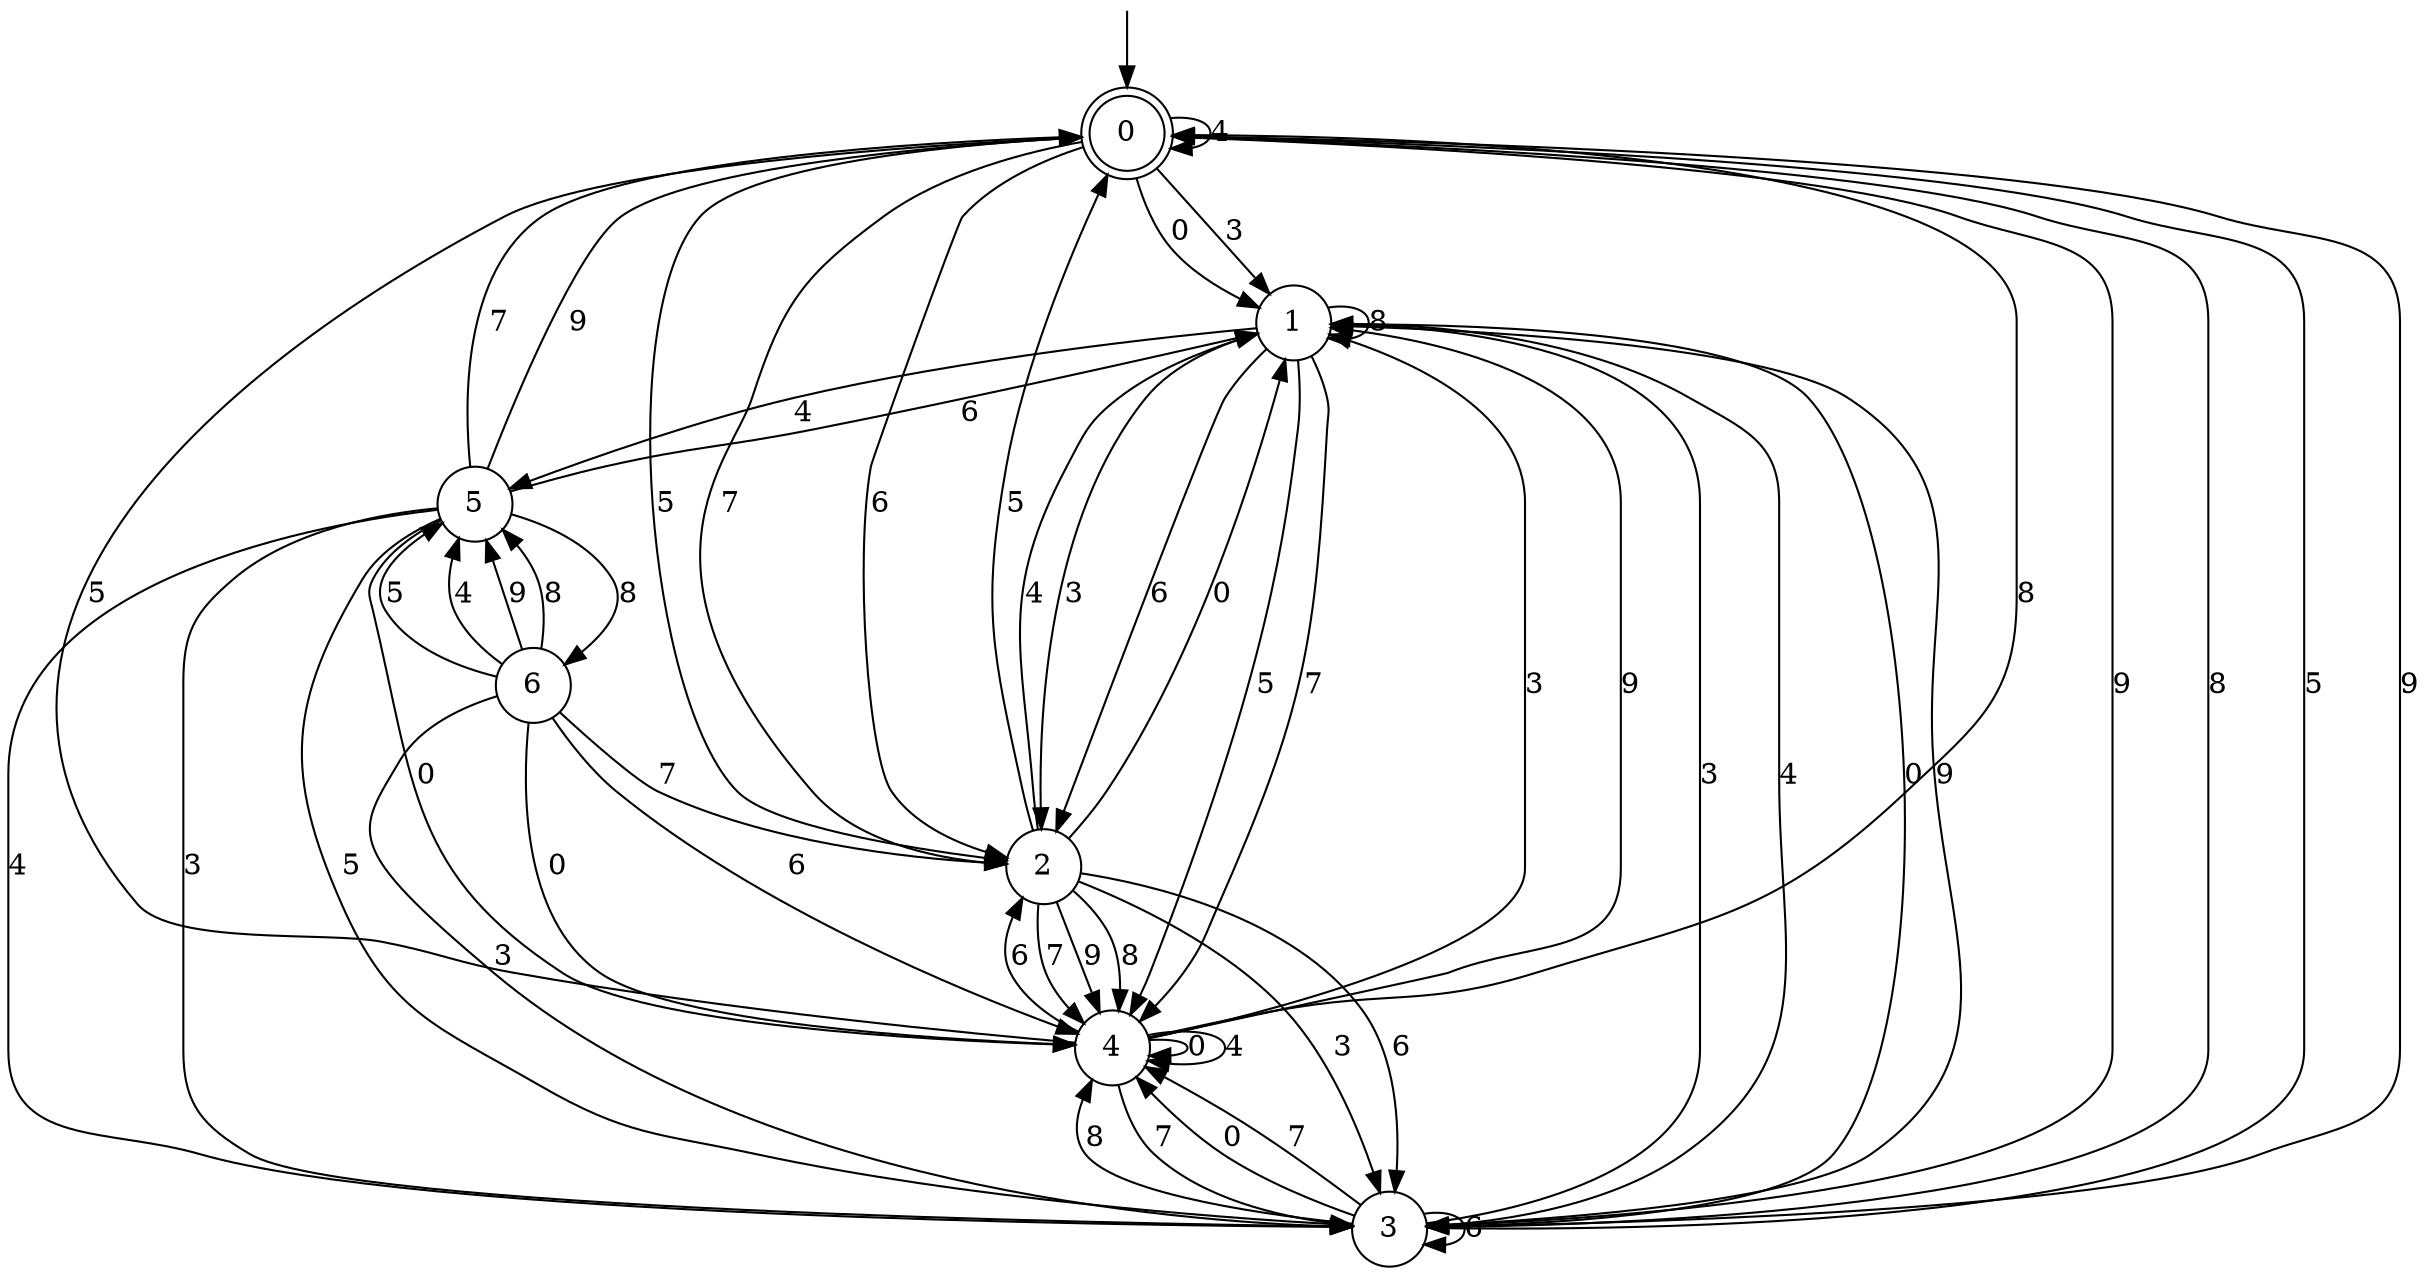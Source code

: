 digraph g {

	s0 [shape="doublecircle" label="0"];
	s1 [shape="circle" label="1"];
	s2 [shape="circle" label="2"];
	s3 [shape="circle" label="3"];
	s4 [shape="circle" label="4"];
	s5 [shape="circle" label="5"];
	s6 [shape="circle" label="6"];
	s0 -> s1 [label="3"];
	s0 -> s1 [label="0"];
	s0 -> s2 [label="5"];
	s0 -> s0 [label="4"];
	s0 -> s2 [label="7"];
	s0 -> s3 [label="9"];
	s0 -> s3 [label="8"];
	s0 -> s2 [label="6"];
	s1 -> s2 [label="3"];
	s1 -> s3 [label="0"];
	s1 -> s4 [label="5"];
	s1 -> s5 [label="4"];
	s1 -> s4 [label="7"];
	s1 -> s3 [label="9"];
	s1 -> s1 [label="8"];
	s1 -> s2 [label="6"];
	s2 -> s3 [label="3"];
	s2 -> s1 [label="0"];
	s2 -> s0 [label="5"];
	s2 -> s1 [label="4"];
	s2 -> s4 [label="7"];
	s2 -> s4 [label="9"];
	s2 -> s4 [label="8"];
	s2 -> s3 [label="6"];
	s3 -> s1 [label="3"];
	s3 -> s4 [label="0"];
	s3 -> s0 [label="5"];
	s3 -> s1 [label="4"];
	s3 -> s4 [label="7"];
	s3 -> s0 [label="9"];
	s3 -> s4 [label="8"];
	s3 -> s3 [label="6"];
	s4 -> s1 [label="3"];
	s4 -> s4 [label="0"];
	s4 -> s0 [label="5"];
	s4 -> s4 [label="4"];
	s4 -> s3 [label="7"];
	s4 -> s1 [label="9"];
	s4 -> s0 [label="8"];
	s4 -> s2 [label="6"];
	s5 -> s3 [label="3"];
	s5 -> s4 [label="0"];
	s5 -> s3 [label="5"];
	s5 -> s3 [label="4"];
	s5 -> s0 [label="7"];
	s5 -> s0 [label="9"];
	s5 -> s6 [label="8"];
	s5 -> s1 [label="6"];
	s6 -> s3 [label="3"];
	s6 -> s4 [label="0"];
	s6 -> s5 [label="5"];
	s6 -> s5 [label="4"];
	s6 -> s2 [label="7"];
	s6 -> s5 [label="9"];
	s6 -> s5 [label="8"];
	s6 -> s4 [label="6"];

__start0 [label="" shape="none" width="0" height="0"];
__start0 -> s0;

}
